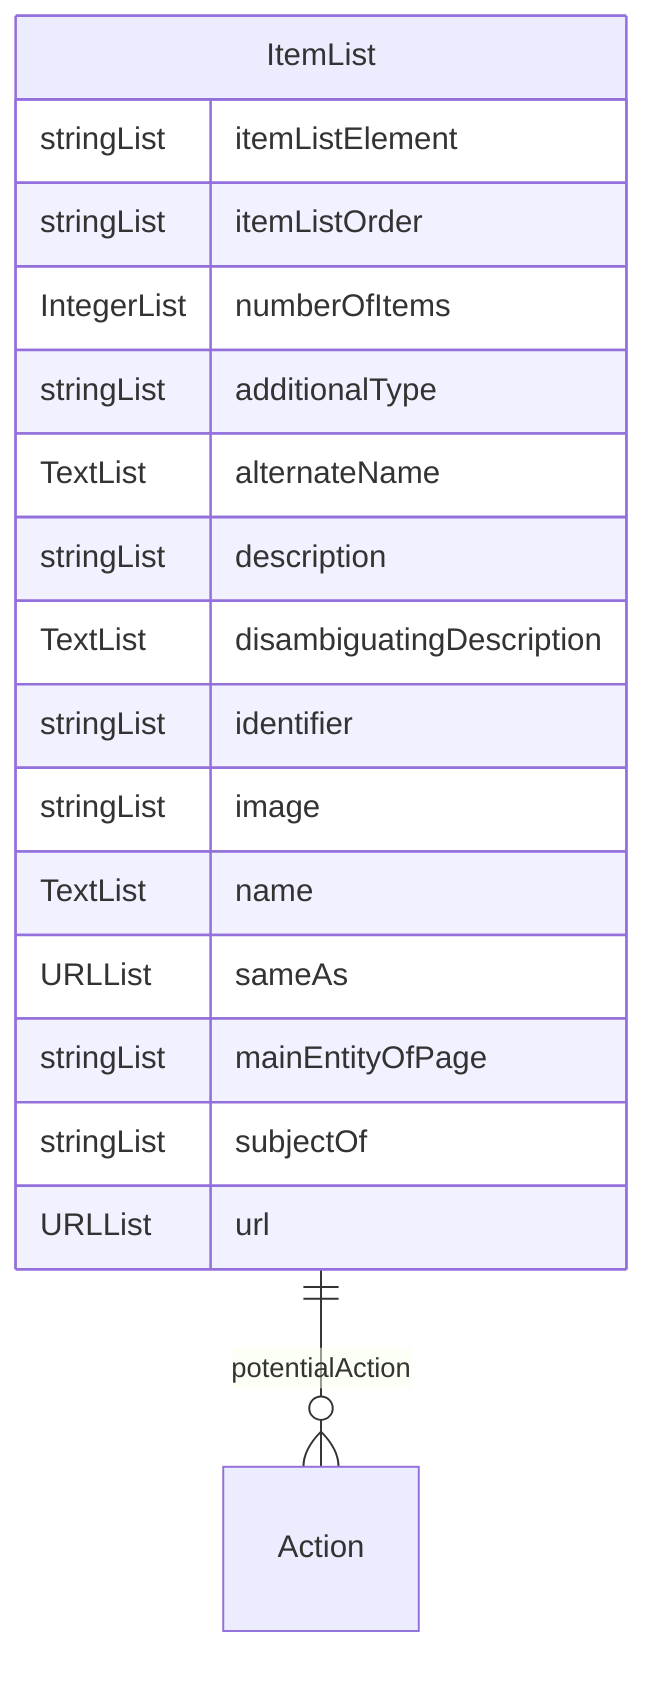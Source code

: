 erDiagram
ItemList {
    stringList itemListElement  
    stringList itemListOrder  
    IntegerList numberOfItems  
    stringList additionalType  
    TextList alternateName  
    stringList description  
    TextList disambiguatingDescription  
    stringList identifier  
    stringList image  
    TextList name  
    URLList sameAs  
    stringList mainEntityOfPage  
    stringList subjectOf  
    URLList url  
}

ItemList ||--}o Action : "potentialAction"